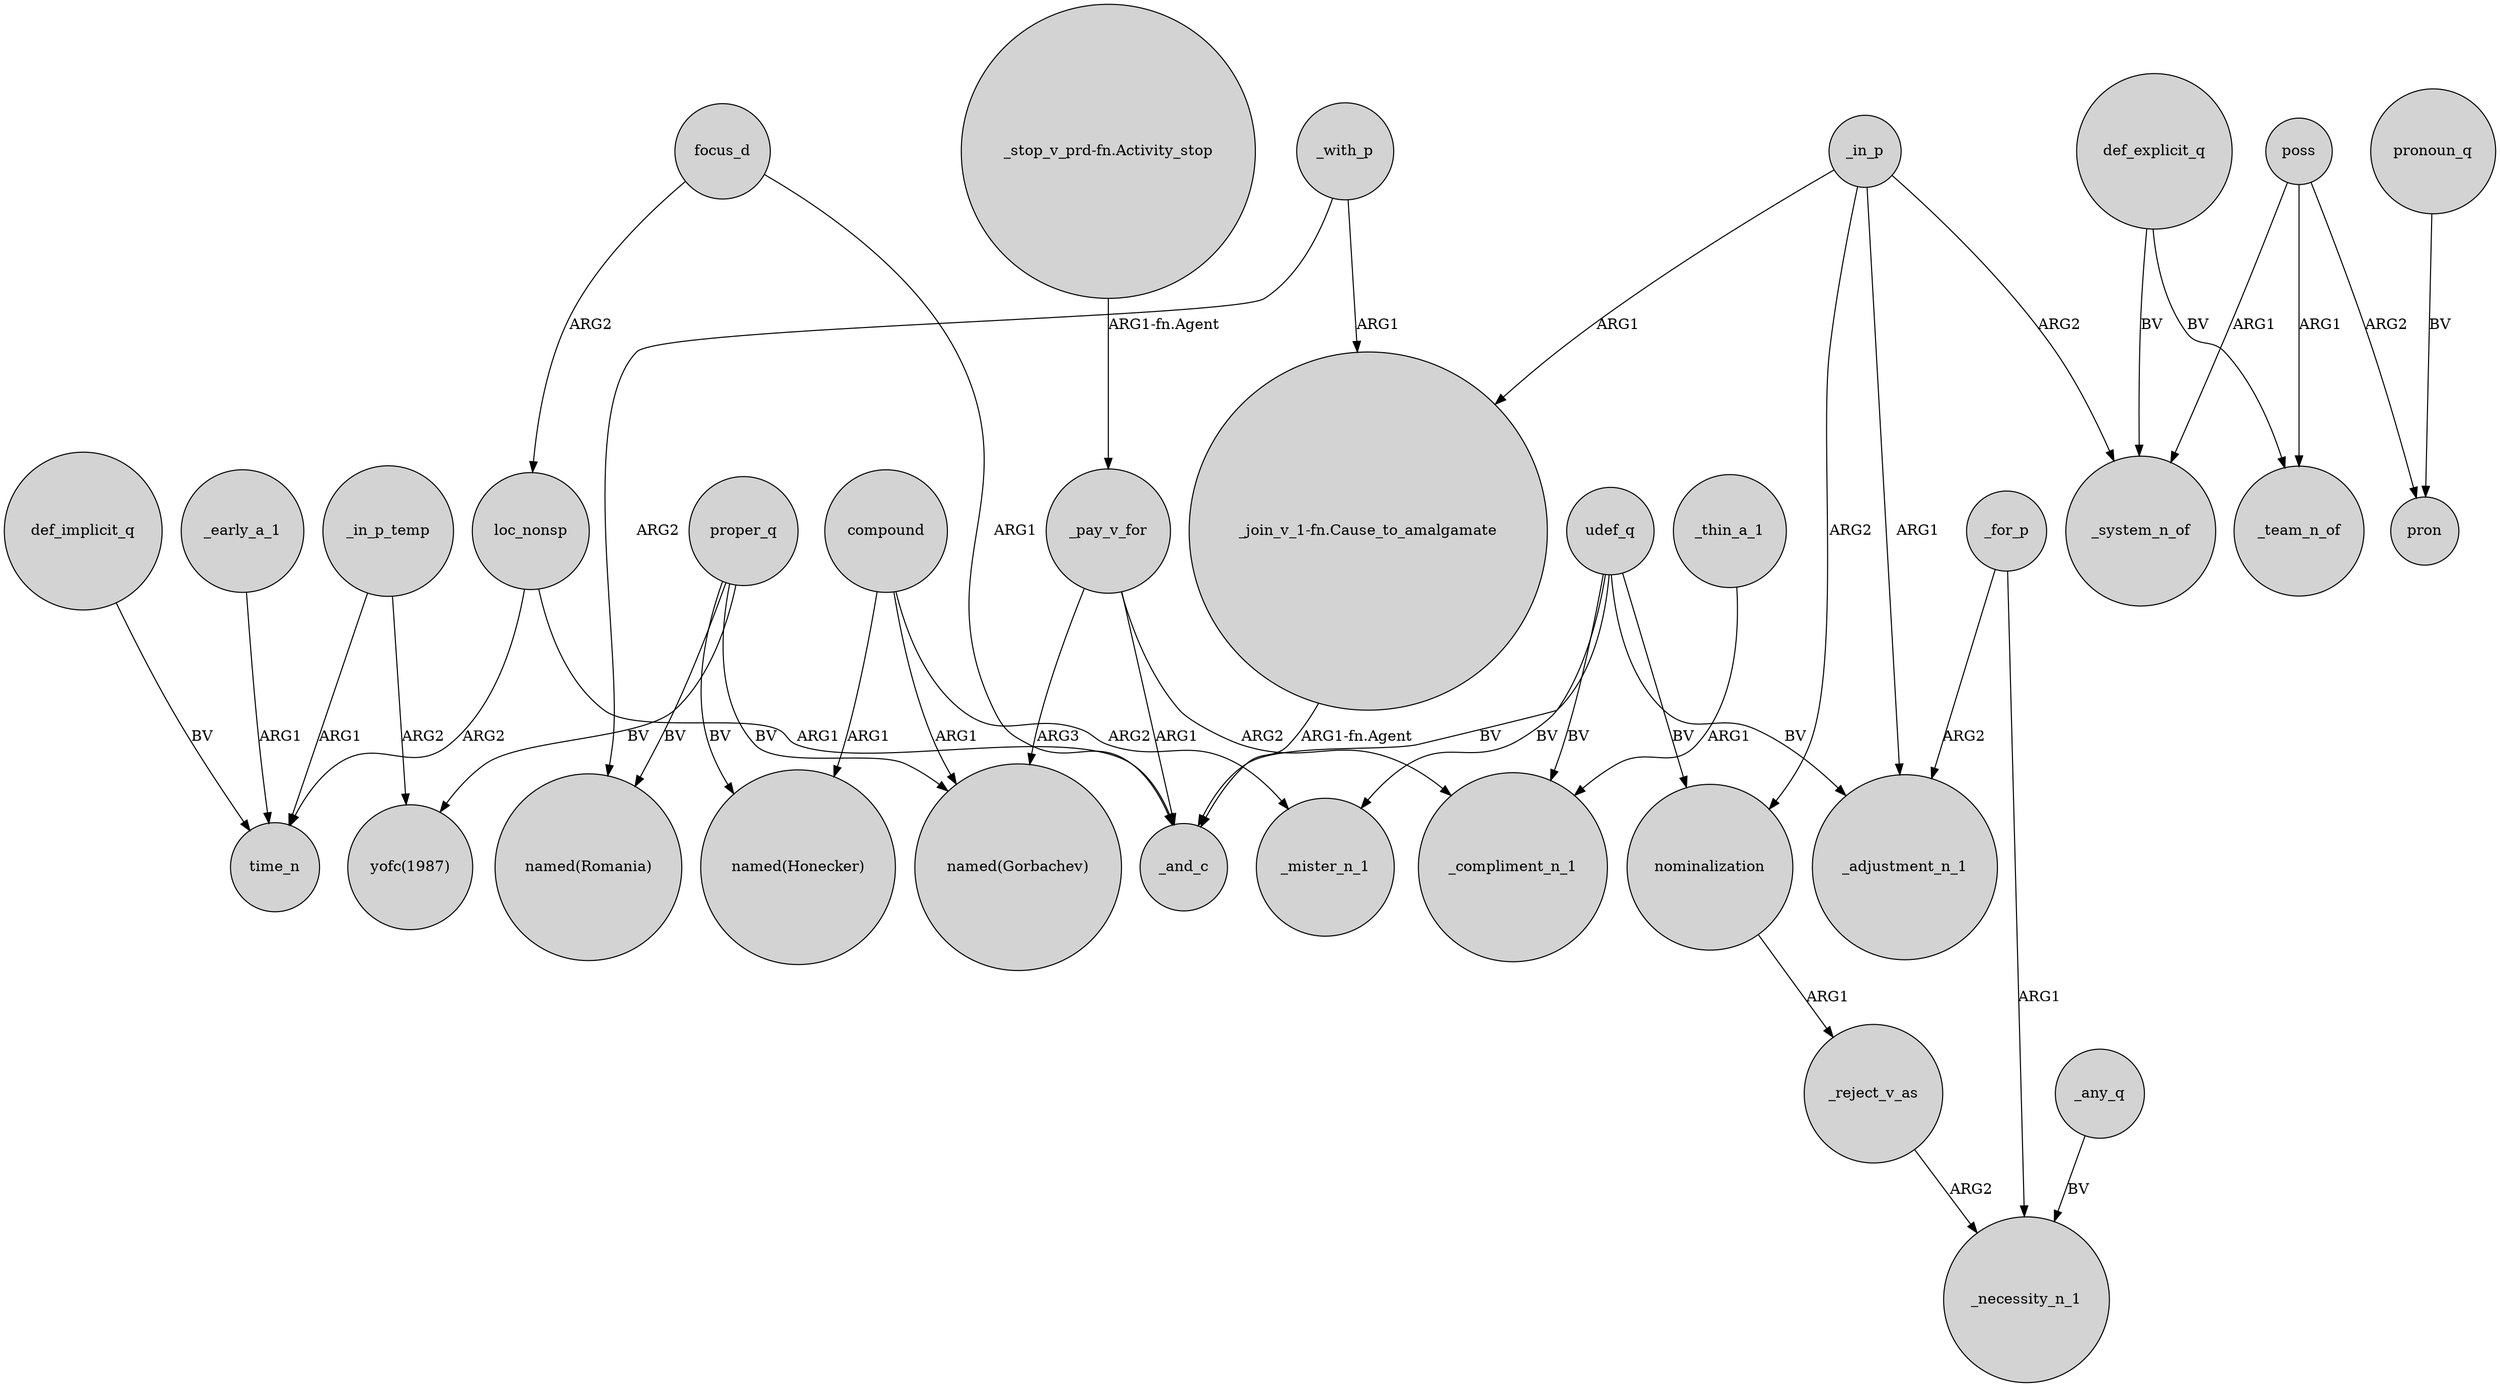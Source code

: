 digraph {
	node [shape=circle style=filled]
	loc_nonsp -> _and_c [label=ARG1]
	focus_d -> loc_nonsp [label=ARG2]
	_in_p_temp -> "yofc(1987)" [label=ARG2]
	def_explicit_q -> _team_n_of [label=BV]
	poss -> pron [label=ARG2]
	"_join_v_1-fn.Cause_to_amalgamate" -> _and_c [label="ARG1-fn.Agent"]
	compound -> _mister_n_1 [label=ARG2]
	"_stop_v_prd-fn.Activity_stop" -> _pay_v_for [label="ARG1-fn.Agent"]
	_for_p -> _necessity_n_1 [label=ARG1]
	udef_q -> _mister_n_1 [label=BV]
	_thin_a_1 -> _compliment_n_1 [label=ARG1]
	_pay_v_for -> _and_c [label=ARG1]
	def_explicit_q -> _system_n_of [label=BV]
	poss -> _system_n_of [label=ARG1]
	proper_q -> "named(Romania)" [label=BV]
	poss -> _team_n_of [label=ARG1]
	_with_p -> "named(Romania)" [label=ARG2]
	proper_q -> "named(Honecker)" [label=BV]
	compound -> "named(Gorbachev)" [label=ARG1]
	loc_nonsp -> time_n [label=ARG2]
	_in_p -> _adjustment_n_1 [label=ARG1]
	_for_p -> _adjustment_n_1 [label=ARG2]
	_any_q -> _necessity_n_1 [label=BV]
	pronoun_q -> pron [label=BV]
	_in_p -> _system_n_of [label=ARG2]
	udef_q -> _adjustment_n_1 [label=BV]
	_reject_v_as -> _necessity_n_1 [label=ARG2]
	_pay_v_for -> "named(Gorbachev)" [label=ARG3]
	focus_d -> _and_c [label=ARG1]
	_in_p -> "_join_v_1-fn.Cause_to_amalgamate" [label=ARG1]
	udef_q -> nominalization [label=BV]
	proper_q -> "yofc(1987)" [label=BV]
	compound -> "named(Honecker)" [label=ARG1]
	_early_a_1 -> time_n [label=ARG1]
	_with_p -> "_join_v_1-fn.Cause_to_amalgamate" [label=ARG1]
	_pay_v_for -> _compliment_n_1 [label=ARG2]
	udef_q -> _compliment_n_1 [label=BV]
	_in_p_temp -> time_n [label=ARG1]
	_in_p -> nominalization [label=ARG2]
	udef_q -> _and_c [label=BV]
	proper_q -> "named(Gorbachev)" [label=BV]
	nominalization -> _reject_v_as [label=ARG1]
	def_implicit_q -> time_n [label=BV]
}
